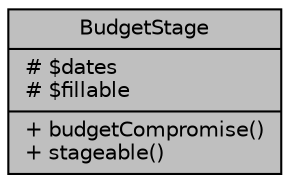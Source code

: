 digraph "BudgetStage"
{
 // LATEX_PDF_SIZE
  bgcolor="transparent";
  edge [fontname="Helvetica",fontsize="10",labelfontname="Helvetica",labelfontsize="10"];
  node [fontname="Helvetica",fontsize="10",shape=record];
  Node1 [label="{BudgetStage\n|# $dates\l# $fillable\l|+ budgetCompromise()\l+ stageable()\l}",height=0.2,width=0.4,color="black", fillcolor="grey75", style="filled", fontcolor="black",tooltip="Datos de las etapas presupuestarias."];
}
